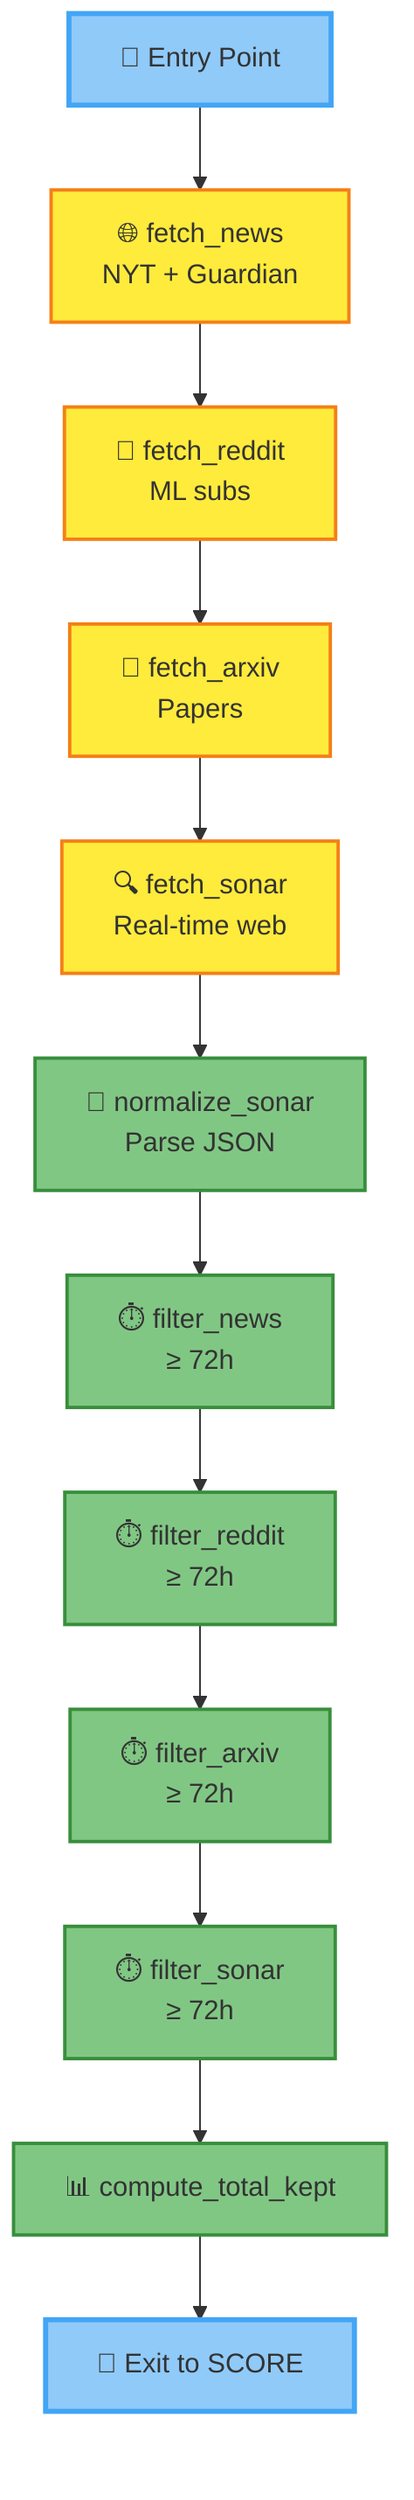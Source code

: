 graph TB
  entry[🛂 Entry Point]
  
  fetch_news[🌐 fetch_news<br>NYT + Guardian]
  fetch_reddit[💬 fetch_reddit<br>ML subs]
  fetch_arxiv[📄 fetch_arxiv<br>Papers]
  fetch_sonar[🔍 fetch_sonar<br>Real-time web]
  
  normalize_sonar[🔄 normalize_sonar<br>Parse JSON]
  
  filter_news[⏱️ filter_news<br>≥ 72h]
  filter_reddit[⏱️ filter_reddit<br>≥ 72h]
  filter_arxiv[⏱️ filter_arxiv<br>≥ 72h]
  filter_sonar[⏱️ filter_sonar<br>≥ 72h]
  
  compute_total[📊 compute_total_kept]
  exit[🛂 Exit to SCORE]
  
  entry-->fetch_news
  fetch_news-->fetch_reddit
  fetch_reddit-->fetch_arxiv
  fetch_arxiv-->fetch_sonar
  fetch_sonar-->normalize_sonar
  normalize_sonar-->filter_news
  filter_news-->filter_reddit
  filter_reddit-->filter_arxiv
  filter_arxiv-->filter_sonar
  filter_sonar-->compute_total
  compute_total-->exit
  
  class entry entryNode
  class exit exitNode
  class fetch_news,fetch_reddit,fetch_arxiv,fetch_sonar ioNode
  class normalize_sonar,filter_news,filter_reddit,filter_arxiv,filter_sonar,compute_total transformNode
  
  classDef entryNode fill:#90CAF9,stroke:#42A5F5,stroke-width:3px
  classDef exitNode fill:#90CAF9,stroke:#42A5F5,stroke-width:3px
  classDef ioNode fill:#FFEB3B,stroke:#F57F17,stroke-width:2px
  classDef transformNode fill:#81C784,stroke:#388E3C,stroke-width:2px